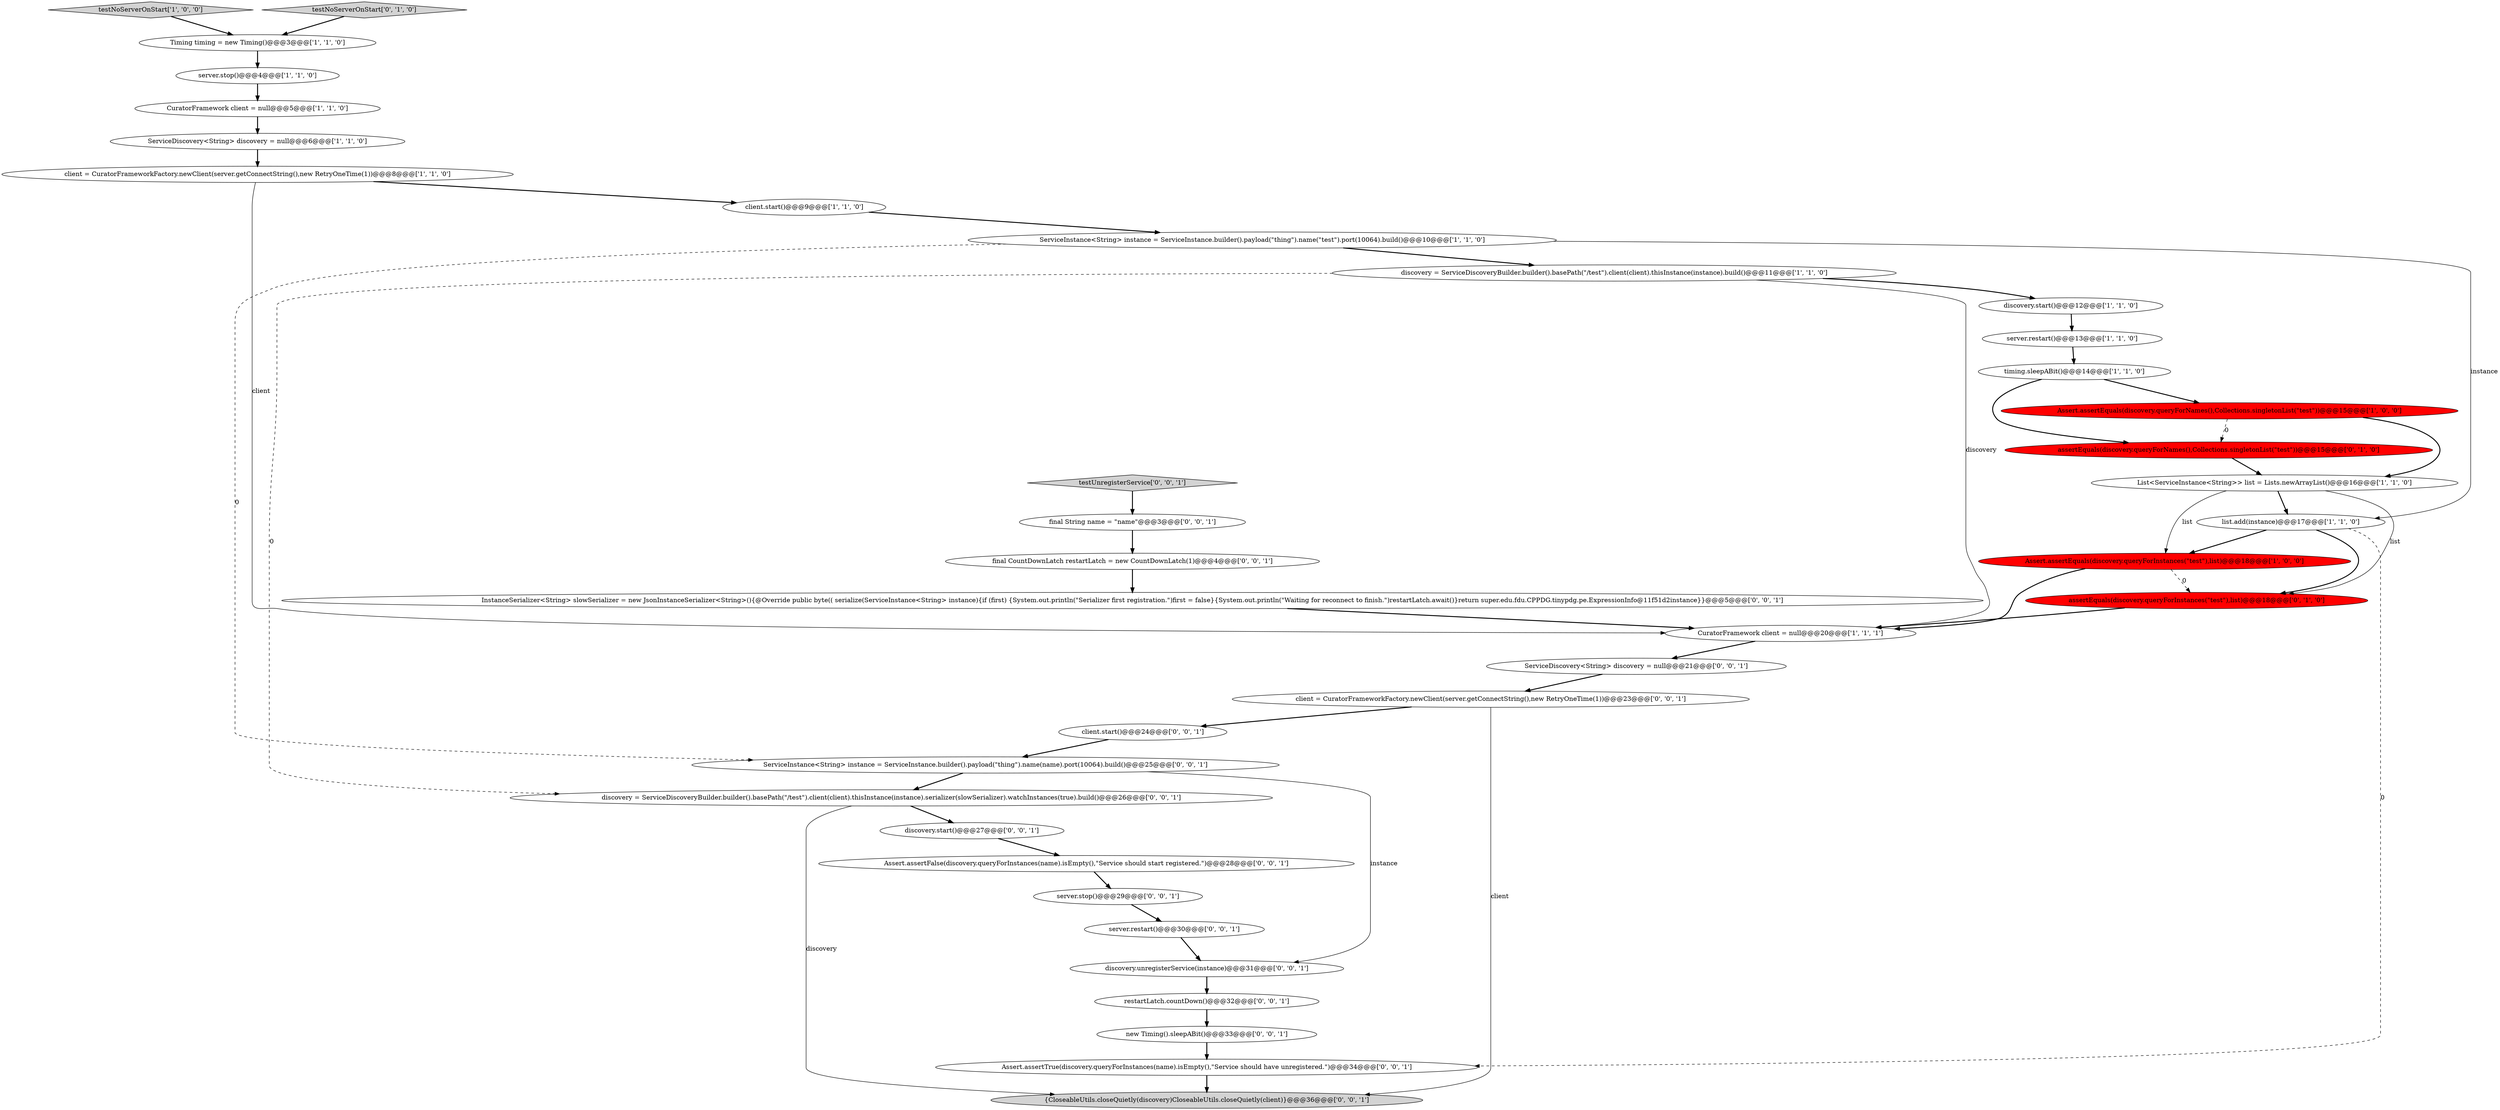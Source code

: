 digraph {
30 [style = filled, label = "InstanceSerializer<String> slowSerializer = new JsonInstanceSerializer<String>(){@Override public byte(( serialize(ServiceInstance<String> instance){if (first) {System.out.println(\"Serializer first registration.\")first = false}{System.out.println(\"Waiting for reconnect to finish.\")restartLatch.await()}return super.edu.fdu.CPPDG.tinypdg.pe.ExpressionInfo@11f51d2instance}}@@@5@@@['0', '0', '1']", fillcolor = white, shape = ellipse image = "AAA0AAABBB3BBB"];
21 [style = filled, label = "testUnregisterService['0', '0', '1']", fillcolor = lightgray, shape = diamond image = "AAA0AAABBB3BBB"];
26 [style = filled, label = "restartLatch.countDown()@@@32@@@['0', '0', '1']", fillcolor = white, shape = ellipse image = "AAA0AAABBB3BBB"];
23 [style = filled, label = "client.start()@@@24@@@['0', '0', '1']", fillcolor = white, shape = ellipse image = "AAA0AAABBB3BBB"];
12 [style = filled, label = "List<ServiceInstance<String>> list = Lists.newArrayList()@@@16@@@['1', '1', '0']", fillcolor = white, shape = ellipse image = "AAA0AAABBB1BBB"];
1 [style = filled, label = "Timing timing = new Timing()@@@3@@@['1', '1', '0']", fillcolor = white, shape = ellipse image = "AAA0AAABBB1BBB"];
14 [style = filled, label = "Assert.assertEquals(discovery.queryForInstances(\"test\"),list)@@@18@@@['1', '0', '0']", fillcolor = red, shape = ellipse image = "AAA1AAABBB1BBB"];
31 [style = filled, label = "client = CuratorFrameworkFactory.newClient(server.getConnectString(),new RetryOneTime(1))@@@23@@@['0', '0', '1']", fillcolor = white, shape = ellipse image = "AAA0AAABBB3BBB"];
35 [style = filled, label = "ServiceDiscovery<String> discovery = null@@@21@@@['0', '0', '1']", fillcolor = white, shape = ellipse image = "AAA0AAABBB3BBB"];
22 [style = filled, label = "discovery.unregisterService(instance)@@@31@@@['0', '0', '1']", fillcolor = white, shape = ellipse image = "AAA0AAABBB3BBB"];
4 [style = filled, label = "client = CuratorFrameworkFactory.newClient(server.getConnectString(),new RetryOneTime(1))@@@8@@@['1', '1', '0']", fillcolor = white, shape = ellipse image = "AAA0AAABBB1BBB"];
37 [style = filled, label = "discovery.start()@@@27@@@['0', '0', '1']", fillcolor = white, shape = ellipse image = "AAA0AAABBB3BBB"];
13 [style = filled, label = "server.stop()@@@4@@@['1', '1', '0']", fillcolor = white, shape = ellipse image = "AAA0AAABBB1BBB"];
33 [style = filled, label = "Assert.assertTrue(discovery.queryForInstances(name).isEmpty(),\"Service should have unregistered.\")@@@34@@@['0', '0', '1']", fillcolor = white, shape = ellipse image = "AAA0AAABBB3BBB"];
32 [style = filled, label = "Assert.assertFalse(discovery.queryForInstances(name).isEmpty(),\"Service should start registered.\")@@@28@@@['0', '0', '1']", fillcolor = white, shape = ellipse image = "AAA0AAABBB3BBB"];
2 [style = filled, label = "server.restart()@@@13@@@['1', '1', '0']", fillcolor = white, shape = ellipse image = "AAA0AAABBB1BBB"];
9 [style = filled, label = "client.start()@@@9@@@['1', '1', '0']", fillcolor = white, shape = ellipse image = "AAA0AAABBB1BBB"];
28 [style = filled, label = "server.stop()@@@29@@@['0', '0', '1']", fillcolor = white, shape = ellipse image = "AAA0AAABBB3BBB"];
29 [style = filled, label = "final CountDownLatch restartLatch = new CountDownLatch(1)@@@4@@@['0', '0', '1']", fillcolor = white, shape = ellipse image = "AAA0AAABBB3BBB"];
5 [style = filled, label = "discovery = ServiceDiscoveryBuilder.builder().basePath(\"/test\").client(client).thisInstance(instance).build()@@@11@@@['1', '1', '0']", fillcolor = white, shape = ellipse image = "AAA0AAABBB1BBB"];
8 [style = filled, label = "testNoServerOnStart['1', '0', '0']", fillcolor = lightgray, shape = diamond image = "AAA0AAABBB1BBB"];
20 [style = filled, label = "ServiceInstance<String> instance = ServiceInstance.builder().payload(\"thing\").name(name).port(10064).build()@@@25@@@['0', '0', '1']", fillcolor = white, shape = ellipse image = "AAA0AAABBB3BBB"];
24 [style = filled, label = "server.restart()@@@30@@@['0', '0', '1']", fillcolor = white, shape = ellipse image = "AAA0AAABBB3BBB"];
25 [style = filled, label = "new Timing().sleepABit()@@@33@@@['0', '0', '1']", fillcolor = white, shape = ellipse image = "AAA0AAABBB3BBB"];
34 [style = filled, label = "final String name = \"name\"@@@3@@@['0', '0', '1']", fillcolor = white, shape = ellipse image = "AAA0AAABBB3BBB"];
10 [style = filled, label = "CuratorFramework client = null@@@5@@@['1', '1', '0']", fillcolor = white, shape = ellipse image = "AAA0AAABBB1BBB"];
6 [style = filled, label = "CuratorFramework client = null@@@20@@@['1', '1', '1']", fillcolor = white, shape = ellipse image = "AAA0AAABBB1BBB"];
27 [style = filled, label = "{CloseableUtils.closeQuietly(discovery)CloseableUtils.closeQuietly(client)}@@@36@@@['0', '0', '1']", fillcolor = lightgray, shape = ellipse image = "AAA0AAABBB3BBB"];
18 [style = filled, label = "assertEquals(discovery.queryForNames(),Collections.singletonList(\"test\"))@@@15@@@['0', '1', '0']", fillcolor = red, shape = ellipse image = "AAA1AAABBB2BBB"];
11 [style = filled, label = "timing.sleepABit()@@@14@@@['1', '1', '0']", fillcolor = white, shape = ellipse image = "AAA0AAABBB1BBB"];
3 [style = filled, label = "ServiceDiscovery<String> discovery = null@@@6@@@['1', '1', '0']", fillcolor = white, shape = ellipse image = "AAA0AAABBB1BBB"];
7 [style = filled, label = "discovery.start()@@@12@@@['1', '1', '0']", fillcolor = white, shape = ellipse image = "AAA0AAABBB1BBB"];
16 [style = filled, label = "Assert.assertEquals(discovery.queryForNames(),Collections.singletonList(\"test\"))@@@15@@@['1', '0', '0']", fillcolor = red, shape = ellipse image = "AAA1AAABBB1BBB"];
36 [style = filled, label = "discovery = ServiceDiscoveryBuilder.builder().basePath(\"/test\").client(client).thisInstance(instance).serializer(slowSerializer).watchInstances(true).build()@@@26@@@['0', '0', '1']", fillcolor = white, shape = ellipse image = "AAA0AAABBB3BBB"];
15 [style = filled, label = "ServiceInstance<String> instance = ServiceInstance.builder().payload(\"thing\").name(\"test\").port(10064).build()@@@10@@@['1', '1', '0']", fillcolor = white, shape = ellipse image = "AAA0AAABBB1BBB"];
0 [style = filled, label = "list.add(instance)@@@17@@@['1', '1', '0']", fillcolor = white, shape = ellipse image = "AAA0AAABBB1BBB"];
17 [style = filled, label = "testNoServerOnStart['0', '1', '0']", fillcolor = lightgray, shape = diamond image = "AAA0AAABBB2BBB"];
19 [style = filled, label = "assertEquals(discovery.queryForInstances(\"test\"),list)@@@18@@@['0', '1', '0']", fillcolor = red, shape = ellipse image = "AAA1AAABBB2BBB"];
13->10 [style = bold, label=""];
4->9 [style = bold, label=""];
11->16 [style = bold, label=""];
34->29 [style = bold, label=""];
35->31 [style = bold, label=""];
23->20 [style = bold, label=""];
22->26 [style = bold, label=""];
15->20 [style = dashed, label="0"];
31->23 [style = bold, label=""];
6->35 [style = bold, label=""];
17->1 [style = bold, label=""];
25->33 [style = bold, label=""];
29->30 [style = bold, label=""];
0->19 [style = bold, label=""];
4->6 [style = solid, label="client"];
26->25 [style = bold, label=""];
21->34 [style = bold, label=""];
18->12 [style = bold, label=""];
12->19 [style = solid, label="list"];
10->3 [style = bold, label=""];
15->0 [style = solid, label="instance"];
16->18 [style = dashed, label="0"];
30->6 [style = bold, label=""];
19->6 [style = bold, label=""];
24->22 [style = bold, label=""];
12->0 [style = bold, label=""];
3->4 [style = bold, label=""];
1->13 [style = bold, label=""];
33->27 [style = bold, label=""];
12->14 [style = solid, label="list"];
11->18 [style = bold, label=""];
15->5 [style = bold, label=""];
20->22 [style = solid, label="instance"];
8->1 [style = bold, label=""];
5->36 [style = dashed, label="0"];
0->14 [style = bold, label=""];
9->15 [style = bold, label=""];
7->2 [style = bold, label=""];
0->33 [style = dashed, label="0"];
36->27 [style = solid, label="discovery"];
31->27 [style = solid, label="client"];
37->32 [style = bold, label=""];
28->24 [style = bold, label=""];
5->7 [style = bold, label=""];
5->6 [style = solid, label="discovery"];
14->19 [style = dashed, label="0"];
36->37 [style = bold, label=""];
32->28 [style = bold, label=""];
16->12 [style = bold, label=""];
2->11 [style = bold, label=""];
14->6 [style = bold, label=""];
20->36 [style = bold, label=""];
}
